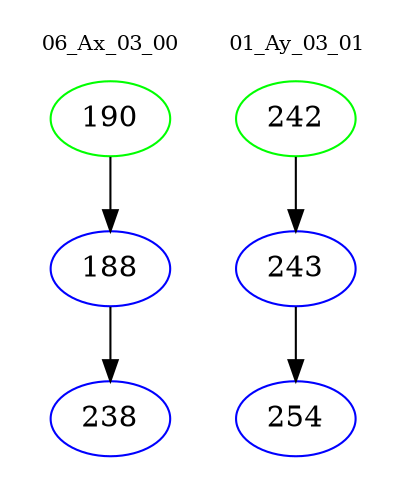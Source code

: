 digraph{
subgraph cluster_0 {
color = white
label = "06_Ax_03_00";
fontsize=10;
T0_190 [label="190", color="green"]
T0_190 -> T0_188 [color="black"]
T0_188 [label="188", color="blue"]
T0_188 -> T0_238 [color="black"]
T0_238 [label="238", color="blue"]
}
subgraph cluster_1 {
color = white
label = "01_Ay_03_01";
fontsize=10;
T1_242 [label="242", color="green"]
T1_242 -> T1_243 [color="black"]
T1_243 [label="243", color="blue"]
T1_243 -> T1_254 [color="black"]
T1_254 [label="254", color="blue"]
}
}
